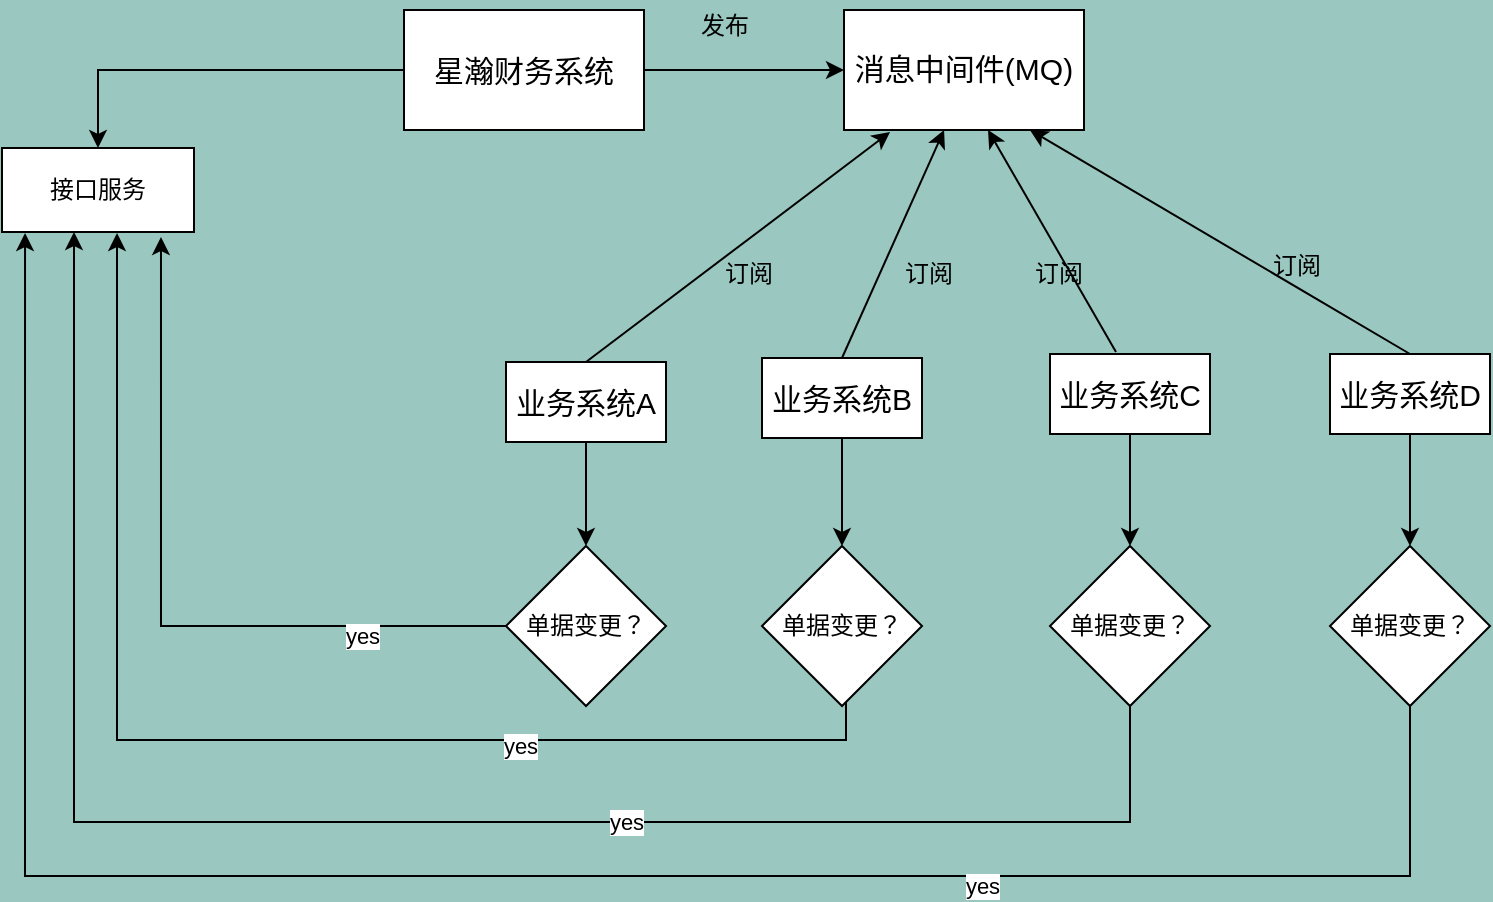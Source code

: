 <mxfile version="24.7.7">
  <diagram name="第 1 页" id="OoQbPG2aDJ_FVJlw0ZMr">
    <mxGraphModel dx="1242" dy="706" grid="0" gridSize="10" guides="1" tooltips="1" connect="1" arrows="1" fold="1" page="1" pageScale="1" pageWidth="827" pageHeight="1169" background="#9AC7BF" math="0" shadow="0">
      <root>
        <mxCell id="0" />
        <mxCell id="1" parent="0" />
        <mxCell id="u83Fkr8wko8XO-crA7F5-3" style="edgeStyle=orthogonalEdgeStyle;rounded=0;orthogonalLoop=1;jettySize=auto;html=1;fontSize=12;" parent="1" source="u83Fkr8wko8XO-crA7F5-1" edge="1">
          <mxGeometry relative="1" as="geometry">
            <mxPoint x="475" y="318" as="targetPoint" />
          </mxGeometry>
        </mxCell>
        <mxCell id="q-ZucwZgLX5PcgYf5lQS-12" style="edgeStyle=orthogonalEdgeStyle;rounded=0;orthogonalLoop=1;jettySize=auto;html=1;" edge="1" parent="1" source="u83Fkr8wko8XO-crA7F5-1" target="q-ZucwZgLX5PcgYf5lQS-11">
          <mxGeometry relative="1" as="geometry" />
        </mxCell>
        <mxCell id="u83Fkr8wko8XO-crA7F5-1" value="&lt;font style=&quot;font-size: 15px;&quot;&gt;星瀚财务系统&lt;/font&gt;" style="rounded=0;whiteSpace=wrap;html=1;glass=0;fontSize=12;" parent="1" vertex="1">
          <mxGeometry x="255" y="288" width="120" height="60" as="geometry" />
        </mxCell>
        <mxCell id="u83Fkr8wko8XO-crA7F5-5" value="&lt;font style=&quot;font-size: 15px;&quot;&gt;消息中间件(MQ)&lt;/font&gt;" style="rounded=0;whiteSpace=wrap;html=1;fontSize=17;" parent="1" vertex="1">
          <mxGeometry x="475" y="288" width="120" height="60" as="geometry" />
        </mxCell>
        <mxCell id="u83Fkr8wko8XO-crA7F5-6" value="发布" style="text;html=1;align=center;verticalAlign=middle;resizable=0;points=[];autosize=1;strokeColor=none;fillColor=none;fontSize=12;" parent="1" vertex="1">
          <mxGeometry x="394" y="283" width="42" height="26" as="geometry" />
        </mxCell>
        <mxCell id="q-ZucwZgLX5PcgYf5lQS-19" style="edgeStyle=orthogonalEdgeStyle;rounded=0;orthogonalLoop=1;jettySize=auto;html=1;entryX=0.5;entryY=0;entryDx=0;entryDy=0;" edge="1" parent="1" source="u83Fkr8wko8XO-crA7F5-9" target="q-ZucwZgLX5PcgYf5lQS-1">
          <mxGeometry relative="1" as="geometry">
            <mxPoint x="344" y="551.5" as="targetPoint" />
          </mxGeometry>
        </mxCell>
        <mxCell id="u83Fkr8wko8XO-crA7F5-9" value="&lt;font style=&quot;font-size: 15px;&quot;&gt;业务系统A&lt;/font&gt;" style="rounded=0;whiteSpace=wrap;html=1;fontSize=15;" parent="1" vertex="1">
          <mxGeometry x="306" y="464" width="80" height="40" as="geometry" />
        </mxCell>
        <mxCell id="q-ZucwZgLX5PcgYf5lQS-27" style="edgeStyle=orthogonalEdgeStyle;rounded=0;orthogonalLoop=1;jettySize=auto;html=1;entryX=0.5;entryY=0;entryDx=0;entryDy=0;" edge="1" parent="1" source="u83Fkr8wko8XO-crA7F5-10" target="q-ZucwZgLX5PcgYf5lQS-6">
          <mxGeometry relative="1" as="geometry" />
        </mxCell>
        <mxCell id="u83Fkr8wko8XO-crA7F5-10" value="&lt;font style=&quot;font-size: 15px;&quot;&gt;业务系统B&lt;/font&gt;" style="rounded=0;whiteSpace=wrap;html=1;fontSize=12;" parent="1" vertex="1">
          <mxGeometry x="434" y="462" width="80" height="40" as="geometry" />
        </mxCell>
        <mxCell id="q-ZucwZgLX5PcgYf5lQS-21" style="edgeStyle=orthogonalEdgeStyle;rounded=0;orthogonalLoop=1;jettySize=auto;html=1;entryX=0.5;entryY=0;entryDx=0;entryDy=0;" edge="1" parent="1" source="u83Fkr8wko8XO-crA7F5-11" target="q-ZucwZgLX5PcgYf5lQS-7">
          <mxGeometry relative="1" as="geometry" />
        </mxCell>
        <mxCell id="u83Fkr8wko8XO-crA7F5-11" value="&lt;font style=&quot;font-size: 15px;&quot;&gt;业务系统C&lt;/font&gt;" style="rounded=0;whiteSpace=wrap;html=1;fontSize=12;" parent="1" vertex="1">
          <mxGeometry x="578" y="460" width="80" height="40" as="geometry" />
        </mxCell>
        <mxCell id="q-ZucwZgLX5PcgYf5lQS-22" style="edgeStyle=orthogonalEdgeStyle;rounded=0;orthogonalLoop=1;jettySize=auto;html=1;entryX=0.5;entryY=0;entryDx=0;entryDy=0;" edge="1" parent="1" source="u83Fkr8wko8XO-crA7F5-12" target="q-ZucwZgLX5PcgYf5lQS-8">
          <mxGeometry relative="1" as="geometry" />
        </mxCell>
        <mxCell id="u83Fkr8wko8XO-crA7F5-12" value="&lt;font style=&quot;font-size: 15px;&quot;&gt;业务系统D&lt;/font&gt;" style="rounded=0;whiteSpace=wrap;html=1;fontSize=12;" parent="1" vertex="1">
          <mxGeometry x="718" y="460" width="80" height="40" as="geometry" />
        </mxCell>
        <mxCell id="u83Fkr8wko8XO-crA7F5-14" value="" style="endArrow=classic;html=1;rounded=0;exitX=0.5;exitY=0;exitDx=0;exitDy=0;entryX=0.192;entryY=1.017;entryDx=0;entryDy=0;entryPerimeter=0;fontSize=12;" parent="1" source="u83Fkr8wko8XO-crA7F5-9" target="u83Fkr8wko8XO-crA7F5-5" edge="1">
          <mxGeometry width="50" height="50" relative="1" as="geometry">
            <mxPoint x="505" y="378" as="sourcePoint" />
            <mxPoint x="495" y="358" as="targetPoint" />
          </mxGeometry>
        </mxCell>
        <mxCell id="u83Fkr8wko8XO-crA7F5-15" value="" style="endArrow=classic;html=1;rounded=0;exitX=0.5;exitY=0;exitDx=0;exitDy=0;entryX=0.417;entryY=1;entryDx=0;entryDy=0;entryPerimeter=0;fontSize=12;" parent="1" source="u83Fkr8wko8XO-crA7F5-10" target="u83Fkr8wko8XO-crA7F5-5" edge="1">
          <mxGeometry width="50" height="50" relative="1" as="geometry">
            <mxPoint x="345" y="458" as="sourcePoint" />
            <mxPoint x="525" y="358" as="targetPoint" />
          </mxGeometry>
        </mxCell>
        <mxCell id="u83Fkr8wko8XO-crA7F5-16" value="" style="endArrow=classic;html=1;rounded=0;entryX=0.6;entryY=1.017;entryDx=0;entryDy=0;entryPerimeter=0;fontSize=12;" parent="1" edge="1">
          <mxGeometry width="50" height="50" relative="1" as="geometry">
            <mxPoint x="611" y="459" as="sourcePoint" />
            <mxPoint x="547" y="348" as="targetPoint" />
          </mxGeometry>
        </mxCell>
        <mxCell id="u83Fkr8wko8XO-crA7F5-17" value="" style="endArrow=classic;html=1;rounded=0;exitX=0.5;exitY=0;exitDx=0;exitDy=0;entryX=0.858;entryY=1.05;entryDx=0;entryDy=0;entryPerimeter=0;fontSize=12;" parent="1" edge="1" source="u83Fkr8wko8XO-crA7F5-12">
          <mxGeometry width="50" height="50" relative="1" as="geometry">
            <mxPoint x="685" y="445" as="sourcePoint" />
            <mxPoint x="567.96" y="348" as="targetPoint" />
          </mxGeometry>
        </mxCell>
        <mxCell id="u83Fkr8wko8XO-crA7F5-18" value="订阅" style="text;html=1;align=center;verticalAlign=middle;resizable=0;points=[];autosize=1;strokeColor=none;fillColor=none;fontSize=12;" parent="1" vertex="1">
          <mxGeometry x="406" y="407" width="42" height="26" as="geometry" />
        </mxCell>
        <mxCell id="u83Fkr8wko8XO-crA7F5-19" value="订阅" style="text;html=1;align=center;verticalAlign=middle;resizable=0;points=[];autosize=1;strokeColor=none;fillColor=none;fontSize=12;" parent="1" vertex="1">
          <mxGeometry x="496" y="407" width="42" height="26" as="geometry" />
        </mxCell>
        <mxCell id="u83Fkr8wko8XO-crA7F5-20" value="订阅" style="text;html=1;align=center;verticalAlign=middle;resizable=0;points=[];autosize=1;strokeColor=none;fillColor=none;fontSize=12;" parent="1" vertex="1">
          <mxGeometry x="561" y="407" width="42" height="26" as="geometry" />
        </mxCell>
        <mxCell id="u83Fkr8wko8XO-crA7F5-22" value="订阅" style="text;html=1;align=center;verticalAlign=middle;resizable=0;points=[];autosize=1;strokeColor=none;fillColor=none;fontSize=12;" parent="1" vertex="1">
          <mxGeometry x="680" y="403" width="42" height="26" as="geometry" />
        </mxCell>
        <mxCell id="q-ZucwZgLX5PcgYf5lQS-1" value="单据变更？" style="rhombus;whiteSpace=wrap;html=1;" vertex="1" parent="1">
          <mxGeometry x="306" y="556" width="80" height="80" as="geometry" />
        </mxCell>
        <mxCell id="q-ZucwZgLX5PcgYf5lQS-6" value="单据变更？" style="rhombus;whiteSpace=wrap;html=1;" vertex="1" parent="1">
          <mxGeometry x="434" y="556" width="80" height="80" as="geometry" />
        </mxCell>
        <mxCell id="q-ZucwZgLX5PcgYf5lQS-14" style="edgeStyle=orthogonalEdgeStyle;rounded=0;orthogonalLoop=1;jettySize=auto;html=1;" edge="1" parent="1" source="q-ZucwZgLX5PcgYf5lQS-7" target="q-ZucwZgLX5PcgYf5lQS-11">
          <mxGeometry relative="1" as="geometry">
            <mxPoint x="36.5" y="461" as="targetPoint" />
            <Array as="points">
              <mxPoint x="618" y="694" />
              <mxPoint x="90" y="694" />
            </Array>
          </mxGeometry>
        </mxCell>
        <mxCell id="q-ZucwZgLX5PcgYf5lQS-25" value="yes" style="edgeLabel;html=1;align=center;verticalAlign=middle;resizable=0;points=[];" vertex="1" connectable="0" parent="q-ZucwZgLX5PcgYf5lQS-14">
          <mxGeometry x="-0.293" relative="1" as="geometry">
            <mxPoint x="1" as="offset" />
          </mxGeometry>
        </mxCell>
        <mxCell id="q-ZucwZgLX5PcgYf5lQS-7" value="单据变更？" style="rhombus;whiteSpace=wrap;html=1;" vertex="1" parent="1">
          <mxGeometry x="578" y="556" width="80" height="80" as="geometry" />
        </mxCell>
        <mxCell id="q-ZucwZgLX5PcgYf5lQS-8" value="单据变更？" style="rhombus;whiteSpace=wrap;html=1;" vertex="1" parent="1">
          <mxGeometry x="718" y="556" width="80" height="80" as="geometry" />
        </mxCell>
        <mxCell id="q-ZucwZgLX5PcgYf5lQS-11" value="接口服务" style="rounded=0;whiteSpace=wrap;html=1;" vertex="1" parent="1">
          <mxGeometry x="54" y="357" width="96" height="42" as="geometry" />
        </mxCell>
        <mxCell id="q-ZucwZgLX5PcgYf5lQS-16" style="edgeStyle=orthogonalEdgeStyle;rounded=0;orthogonalLoop=1;jettySize=auto;html=1;entryX=0.599;entryY=1.012;entryDx=0;entryDy=0;entryPerimeter=0;" edge="1" parent="1" source="q-ZucwZgLX5PcgYf5lQS-6" target="q-ZucwZgLX5PcgYf5lQS-11">
          <mxGeometry relative="1" as="geometry">
            <Array as="points">
              <mxPoint x="476" y="653" />
              <mxPoint x="112" y="653" />
            </Array>
          </mxGeometry>
        </mxCell>
        <mxCell id="q-ZucwZgLX5PcgYf5lQS-24" value="yes" style="edgeLabel;html=1;align=center;verticalAlign=middle;resizable=0;points=[];" vertex="1" connectable="0" parent="q-ZucwZgLX5PcgYf5lQS-16">
          <mxGeometry x="-0.427" y="3" relative="1" as="geometry">
            <mxPoint as="offset" />
          </mxGeometry>
        </mxCell>
        <mxCell id="q-ZucwZgLX5PcgYf5lQS-17" style="edgeStyle=orthogonalEdgeStyle;rounded=0;orthogonalLoop=1;jettySize=auto;html=1;entryX=0.12;entryY=1.012;entryDx=0;entryDy=0;entryPerimeter=0;" edge="1" parent="1" source="q-ZucwZgLX5PcgYf5lQS-8" target="q-ZucwZgLX5PcgYf5lQS-11">
          <mxGeometry relative="1" as="geometry">
            <Array as="points">
              <mxPoint x="758" y="721" />
              <mxPoint x="66" y="721" />
            </Array>
          </mxGeometry>
        </mxCell>
        <mxCell id="q-ZucwZgLX5PcgYf5lQS-26" value="yes" style="edgeLabel;html=1;align=center;verticalAlign=middle;resizable=0;points=[];" vertex="1" connectable="0" parent="q-ZucwZgLX5PcgYf5lQS-17">
          <mxGeometry x="-0.453" y="5" relative="1" as="geometry">
            <mxPoint x="1" as="offset" />
          </mxGeometry>
        </mxCell>
        <mxCell id="q-ZucwZgLX5PcgYf5lQS-18" style="edgeStyle=orthogonalEdgeStyle;rounded=0;orthogonalLoop=1;jettySize=auto;html=1;entryX=0.828;entryY=1.06;entryDx=0;entryDy=0;entryPerimeter=0;" edge="1" parent="1" source="q-ZucwZgLX5PcgYf5lQS-1" target="q-ZucwZgLX5PcgYf5lQS-11">
          <mxGeometry relative="1" as="geometry" />
        </mxCell>
        <mxCell id="q-ZucwZgLX5PcgYf5lQS-23" value="yes" style="edgeLabel;html=1;align=center;verticalAlign=middle;resizable=0;points=[];" vertex="1" connectable="0" parent="q-ZucwZgLX5PcgYf5lQS-18">
          <mxGeometry x="-0.605" y="5" relative="1" as="geometry">
            <mxPoint as="offset" />
          </mxGeometry>
        </mxCell>
      </root>
    </mxGraphModel>
  </diagram>
</mxfile>
